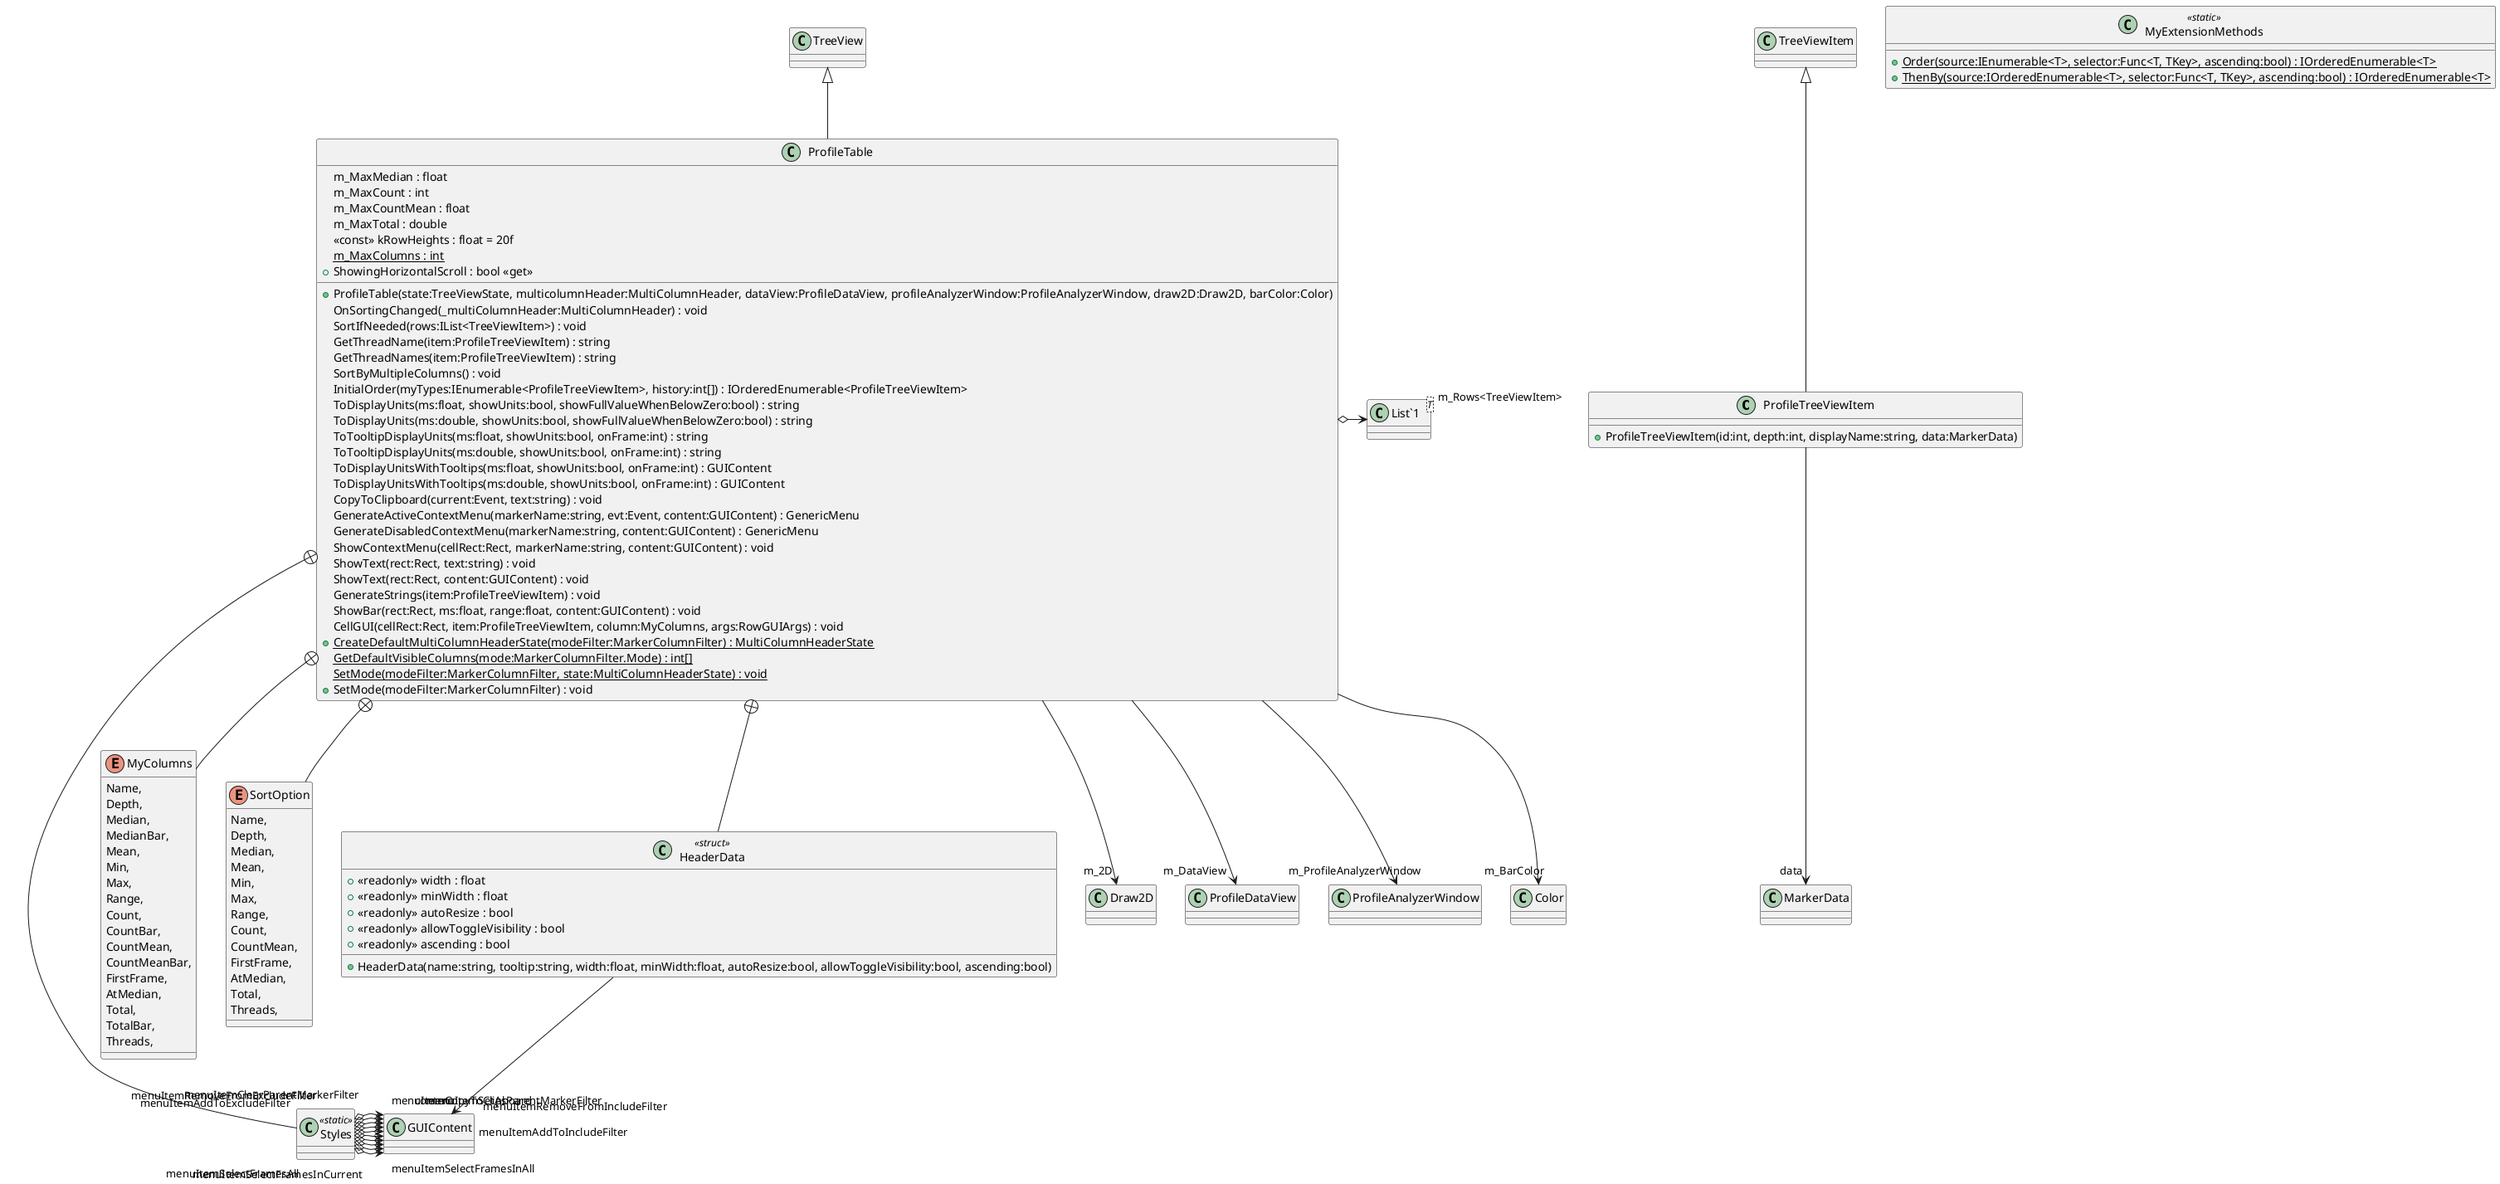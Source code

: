 @startuml
class ProfileTreeViewItem {
    + ProfileTreeViewItem(id:int, depth:int, displayName:string, data:MarkerData)
}
class ProfileTable {
    m_MaxMedian : float
    m_MaxCount : int
    m_MaxCountMean : float
    m_MaxTotal : double
    <<const>> kRowHeights : float = 20f
    {static} m_MaxColumns : int
    + ProfileTable(state:TreeViewState, multicolumnHeader:MultiColumnHeader, dataView:ProfileDataView, profileAnalyzerWindow:ProfileAnalyzerWindow, draw2D:Draw2D, barColor:Color)
    OnSortingChanged(_multiColumnHeader:MultiColumnHeader) : void
    SortIfNeeded(rows:IList<TreeViewItem>) : void
    GetThreadName(item:ProfileTreeViewItem) : string
    GetThreadNames(item:ProfileTreeViewItem) : string
    SortByMultipleColumns() : void
    InitialOrder(myTypes:IEnumerable<ProfileTreeViewItem>, history:int[]) : IOrderedEnumerable<ProfileTreeViewItem>
    + ShowingHorizontalScroll : bool <<get>>
    ToDisplayUnits(ms:float, showUnits:bool, showFullValueWhenBelowZero:bool) : string
    ToDisplayUnits(ms:double, showUnits:bool, showFullValueWhenBelowZero:bool) : string
    ToTooltipDisplayUnits(ms:float, showUnits:bool, onFrame:int) : string
    ToTooltipDisplayUnits(ms:double, showUnits:bool, onFrame:int) : string
    ToDisplayUnitsWithTooltips(ms:float, showUnits:bool, onFrame:int) : GUIContent
    ToDisplayUnitsWithTooltips(ms:double, showUnits:bool, onFrame:int) : GUIContent
    CopyToClipboard(current:Event, text:string) : void
    GenerateActiveContextMenu(markerName:string, evt:Event, content:GUIContent) : GenericMenu
    GenerateDisabledContextMenu(markerName:string, content:GUIContent) : GenericMenu
    ShowContextMenu(cellRect:Rect, markerName:string, content:GUIContent) : void
    ShowText(rect:Rect, text:string) : void
    ShowText(rect:Rect, content:GUIContent) : void
    GenerateStrings(item:ProfileTreeViewItem) : void
    ShowBar(rect:Rect, ms:float, range:float, content:GUIContent) : void
    CellGUI(cellRect:Rect, item:ProfileTreeViewItem, column:MyColumns, args:RowGUIArgs) : void
    + {static} CreateDefaultMultiColumnHeaderState(modeFilter:MarkerColumnFilter) : MultiColumnHeaderState
    {static} GetDefaultVisibleColumns(mode:MarkerColumnFilter.Mode) : int[]
    {static} SetMode(modeFilter:MarkerColumnFilter, state:MultiColumnHeaderState) : void
    + SetMode(modeFilter:MarkerColumnFilter) : void
}
class MyExtensionMethods <<static>> {
    + {static} Order(source:IEnumerable<T>, selector:Func<T, TKey>, ascending:bool) : IOrderedEnumerable<T>
    + {static} ThenBy(source:IOrderedEnumerable<T>, selector:Func<T, TKey>, ascending:bool) : IOrderedEnumerable<T>
}
class "List`1"<T> {
}
enum MyColumns {
    Name,
    Depth,
    Median,
    MedianBar,
    Mean,
    Min,
    Max,
    Range,
    Count,
    CountBar,
    CountMean,
    CountMeanBar,
    FirstFrame,
    AtMedian,
    Total,
    TotalBar,
    Threads,
}
enum SortOption {
    Name,
    Depth,
    Median,
    Mean,
    Min,
    Max,
    Range,
    Count,
    CountMean,
    FirstFrame,
    AtMedian,
    Total,
    Threads,
}
class Styles <<static>> {
}
class HeaderData <<struct>> {
    + <<readonly>> width : float
    + <<readonly>> minWidth : float
    + <<readonly>> autoResize : bool
    + <<readonly>> allowToggleVisibility : bool
    + <<readonly>> ascending : bool
    + HeaderData(name:string, tooltip:string, width:float, minWidth:float, autoResize:bool, allowToggleVisibility:bool, ascending:bool)
}
TreeViewItem <|-- ProfileTreeViewItem
ProfileTreeViewItem --> "data" MarkerData
TreeView <|-- ProfileTable
ProfileTable --> "m_2D" Draw2D
ProfileTable --> "m_DataView" ProfileDataView
ProfileTable --> "m_ProfileAnalyzerWindow" ProfileAnalyzerWindow
ProfileTable --> "m_BarColor" Color
ProfileTable o-> "m_Rows<TreeViewItem>" "List`1"
ProfileTable +-- MyColumns
ProfileTable +-- SortOption
ProfileTable +-- Styles
Styles o-> "menuItemSelectFramesInAll" GUIContent
Styles o-> "menuItemSelectFramesInCurrent" GUIContent
Styles o-> "menuItemSelectFramesAll" GUIContent
Styles o-> "menuItemAddToIncludeFilter" GUIContent
Styles o-> "menuItemAddToExcludeFilter" GUIContent
Styles o-> "menuItemRemoveFromIncludeFilter" GUIContent
Styles o-> "menuItemRemoveFromExcludeFilter" GUIContent
Styles o-> "menuItemSetAsParentMarkerFilter" GUIContent
Styles o-> "menuItemClearParentMarkerFilter" GUIContent
Styles o-> "menuItemCopyToClipboard" GUIContent
ProfileTable +-- HeaderData
HeaderData --> "content" GUIContent
@enduml
